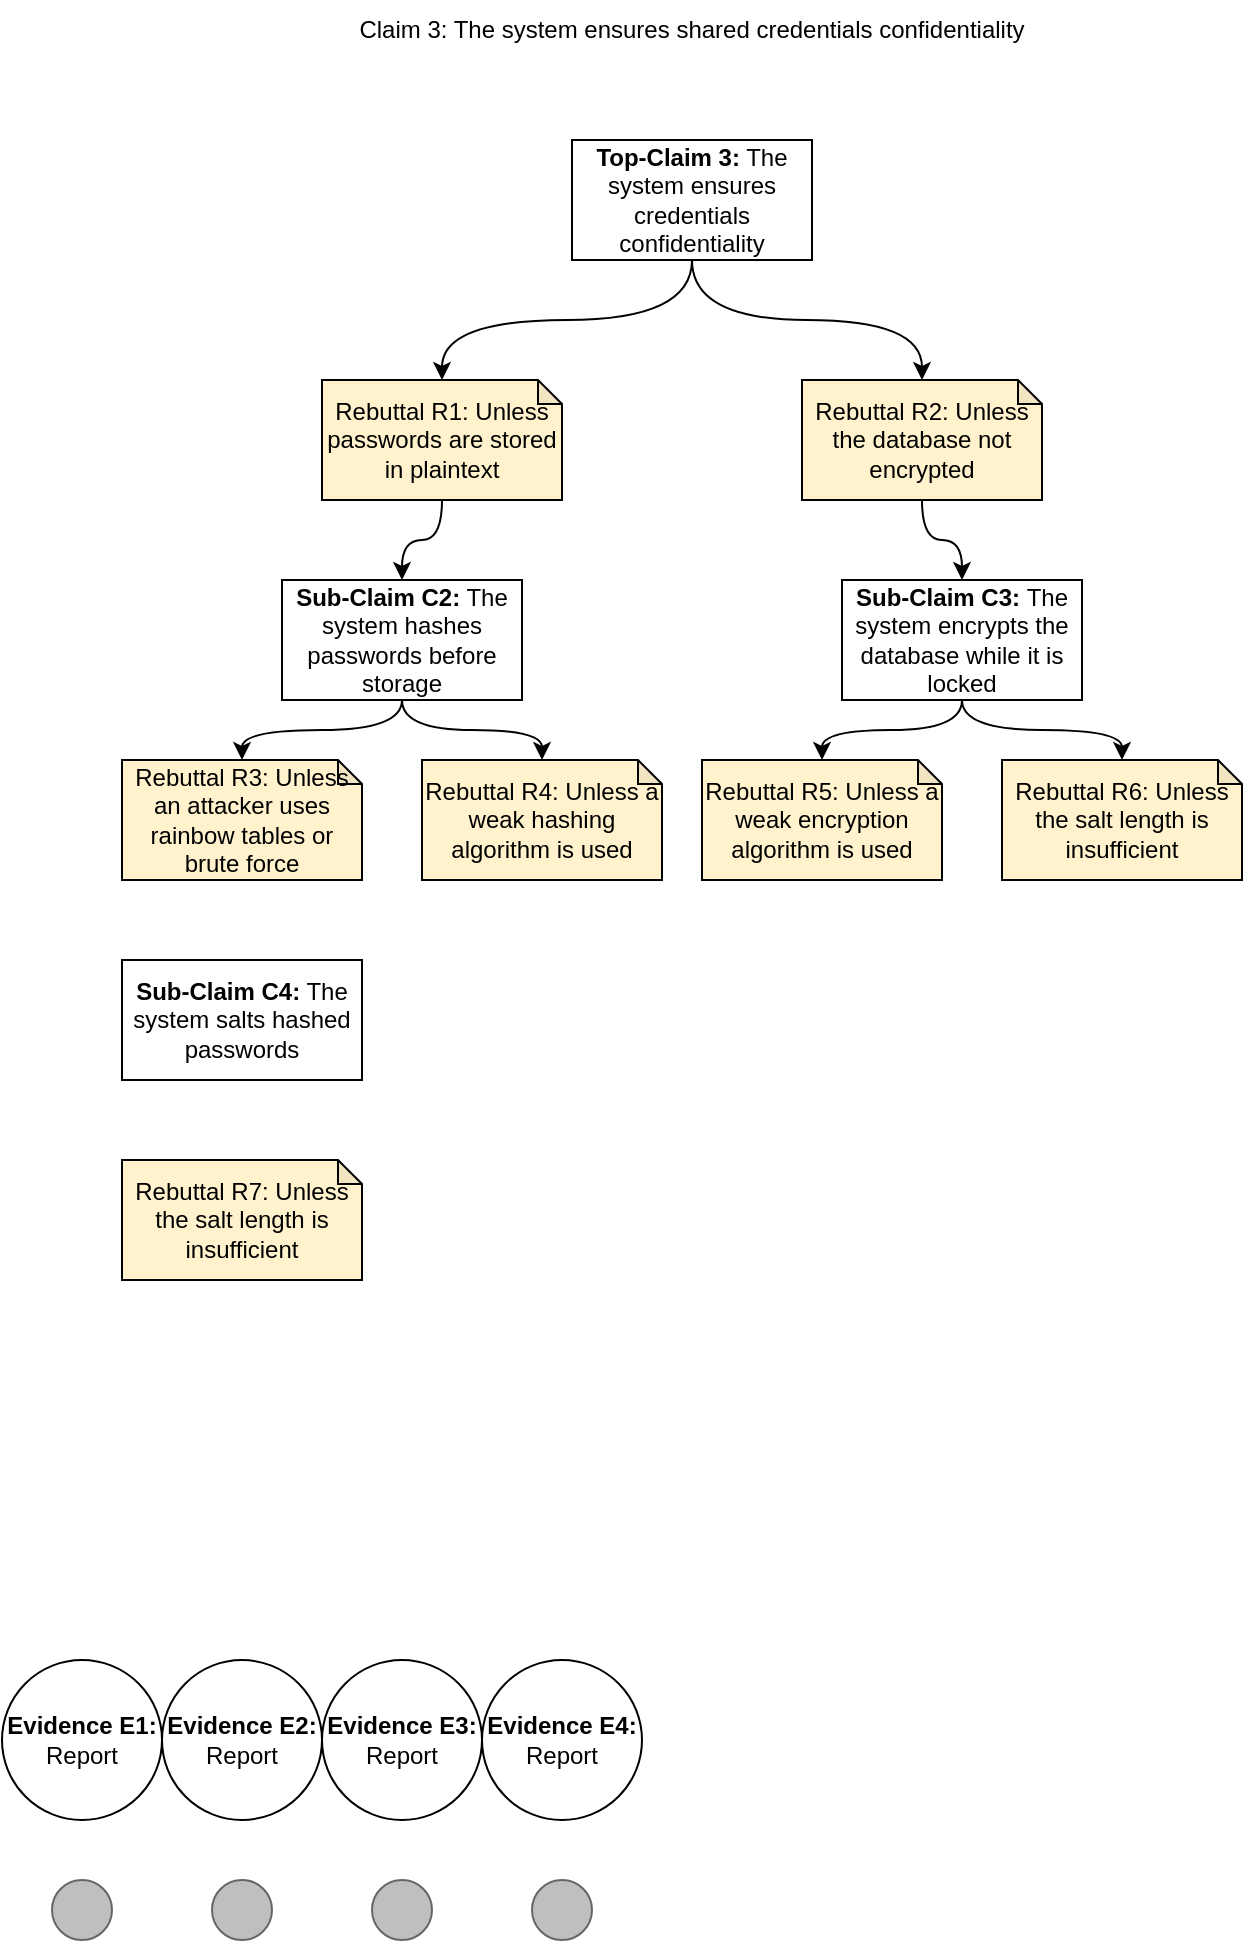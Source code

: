<mxfile version="20.4.0" type="device"><diagram id="UYpyHkPVHAnOpGsLQY7w" name="Page-1"><mxGraphModel dx="1148" dy="631" grid="1" gridSize="10" guides="1" tooltips="1" connect="1" arrows="1" fold="1" page="1" pageScale="1" pageWidth="850" pageHeight="1100" math="0" shadow="0"><root><mxCell id="0"/><mxCell id="1" parent="0"/><mxCell id="2tqyt6GawAUih1M6MdiW-1" value="Claim 3: The system ensures shared credentials confidentiality" style="text;html=1;strokeColor=none;fillColor=none;align=center;verticalAlign=middle;whiteSpace=wrap;rounded=0;" vertex="1" parent="1"><mxGeometry x="255" y="50" width="340" height="30" as="geometry"/></mxCell><mxCell id="2tqyt6GawAUih1M6MdiW-2" value="&lt;b&gt;Top-Claim 3:&lt;/b&gt; The system ensures credentials confidentiality" style="rounded=0;whiteSpace=wrap;html=1;" vertex="1" parent="1"><mxGeometry x="365" y="120" width="120" height="60" as="geometry"/></mxCell><mxCell id="2tqyt6GawAUih1M6MdiW-4" value="Rebuttal R1: Unless passwords are stored in plaintext" style="shape=note;whiteSpace=wrap;html=1;backgroundOutline=1;darkOpacity=0.05;strokeColor=#000000;size=12;fillColor=#fff2cc;" vertex="1" parent="1"><mxGeometry x="240" y="240" width="120" height="60" as="geometry"/></mxCell><mxCell id="2tqyt6GawAUih1M6MdiW-5" value="" style="endArrow=classic;html=1;rounded=0;exitX=0.5;exitY=1;exitDx=0;exitDy=0;entryX=0.5;entryY=0;entryDx=0;entryDy=0;entryPerimeter=0;edgeStyle=orthogonalEdgeStyle;curved=1;" edge="1" parent="1" source="2tqyt6GawAUih1M6MdiW-2" target="2tqyt6GawAUih1M6MdiW-4"><mxGeometry width="50" height="50" relative="1" as="geometry"><mxPoint x="280" y="240" as="sourcePoint"/><mxPoint x="330" y="190" as="targetPoint"/></mxGeometry></mxCell><mxCell id="2tqyt6GawAUih1M6MdiW-6" value="Rebuttal R2: Unless the database not encrypted" style="shape=note;whiteSpace=wrap;html=1;backgroundOutline=1;darkOpacity=0.05;strokeColor=#000000;size=12;fillColor=#fff2cc;" vertex="1" parent="1"><mxGeometry x="480" y="240" width="120" height="60" as="geometry"/></mxCell><mxCell id="2tqyt6GawAUih1M6MdiW-7" value="" style="endArrow=classic;html=1;rounded=0;exitX=0.5;exitY=1;exitDx=0;exitDy=0;entryX=0.5;entryY=0;entryDx=0;entryDy=0;entryPerimeter=0;edgeStyle=orthogonalEdgeStyle;curved=1;" edge="1" parent="1" source="2tqyt6GawAUih1M6MdiW-2" target="2tqyt6GawAUih1M6MdiW-6"><mxGeometry width="50" height="50" relative="1" as="geometry"><mxPoint x="430" y="190" as="sourcePoint"/><mxPoint x="260" y="250" as="targetPoint"/></mxGeometry></mxCell><mxCell id="2tqyt6GawAUih1M6MdiW-10" value="&lt;b&gt;Sub-Claim C2:&lt;/b&gt; The system hashes passwords before storage" style="rounded=0;whiteSpace=wrap;html=1;strokeColor=#000000;" vertex="1" parent="1"><mxGeometry x="220" y="340" width="120" height="60" as="geometry"/></mxCell><mxCell id="2tqyt6GawAUih1M6MdiW-14" value="&lt;b&gt;Sub-Claim C3: &lt;/b&gt;The system encrypts the database while it is locked" style="rounded=0;whiteSpace=wrap;html=1;strokeColor=#000000;" vertex="1" parent="1"><mxGeometry x="500" y="340" width="120" height="60" as="geometry"/></mxCell><mxCell id="2tqyt6GawAUih1M6MdiW-15" value="" style="endArrow=classic;html=1;rounded=0;exitX=0.5;exitY=1;exitDx=0;exitDy=0;entryX=0.5;entryY=0;entryDx=0;entryDy=0;edgeStyle=orthogonalEdgeStyle;curved=1;exitPerimeter=0;" edge="1" parent="1" source="2tqyt6GawAUih1M6MdiW-6" target="2tqyt6GawAUih1M6MdiW-14"><mxGeometry width="50" height="50" relative="1" as="geometry"><mxPoint x="435" y="190.0" as="sourcePoint"/><mxPoint x="550" y="250" as="targetPoint"/></mxGeometry></mxCell><mxCell id="2tqyt6GawAUih1M6MdiW-16" value="" style="endArrow=classic;html=1;rounded=0;exitX=0.5;exitY=1;exitDx=0;exitDy=0;entryX=0.5;entryY=0;entryDx=0;entryDy=0;edgeStyle=orthogonalEdgeStyle;curved=1;exitPerimeter=0;" edge="1" parent="1" source="2tqyt6GawAUih1M6MdiW-4" target="2tqyt6GawAUih1M6MdiW-10"><mxGeometry width="50" height="50" relative="1" as="geometry"><mxPoint x="550" y="310" as="sourcePoint"/><mxPoint x="555" y="350" as="targetPoint"/></mxGeometry></mxCell><mxCell id="2tqyt6GawAUih1M6MdiW-17" value="Rebuttal R7: Unless the salt length is insufficient" style="shape=note;whiteSpace=wrap;html=1;backgroundOutline=1;darkOpacity=0.05;strokeColor=#000000;size=12;fillColor=#fff2cc;" vertex="1" parent="1"><mxGeometry x="140" y="630" width="120" height="60" as="geometry"/></mxCell><mxCell id="2tqyt6GawAUih1M6MdiW-18" value="Rebuttal R4: Unless a weak hashing algorithm is used" style="shape=note;whiteSpace=wrap;html=1;backgroundOutline=1;darkOpacity=0.05;strokeColor=#000000;size=12;fillColor=#fff2cc;" vertex="1" parent="1"><mxGeometry x="290" y="430" width="120" height="60" as="geometry"/></mxCell><mxCell id="2tqyt6GawAUih1M6MdiW-19" value="Rebuttal R5: Unless a weak encryption algorithm is used" style="shape=note;whiteSpace=wrap;html=1;backgroundOutline=1;darkOpacity=0.05;strokeColor=#000000;size=12;fillColor=#fff2cc;" vertex="1" parent="1"><mxGeometry x="430" y="430" width="120" height="60" as="geometry"/></mxCell><mxCell id="2tqyt6GawAUih1M6MdiW-20" value="Rebuttal R3: Unless an attacker uses rainbow tables or brute force" style="shape=note;whiteSpace=wrap;html=1;backgroundOutline=1;darkOpacity=0.05;strokeColor=#000000;size=12;fillColor=#fff2cc;" vertex="1" parent="1"><mxGeometry x="140" y="430" width="120" height="60" as="geometry"/></mxCell><mxCell id="2tqyt6GawAUih1M6MdiW-21" value="Rebuttal R6: Unless the salt length is insufficient" style="shape=note;whiteSpace=wrap;html=1;backgroundOutline=1;darkOpacity=0.05;strokeColor=#000000;size=12;fillColor=#fff2cc;" vertex="1" parent="1"><mxGeometry x="580" y="430" width="120" height="60" as="geometry"/></mxCell><mxCell id="2tqyt6GawAUih1M6MdiW-22" value="&lt;b&gt;Sub-Claim C4:&lt;/b&gt; The system salts hashed passwords" style="rounded=0;whiteSpace=wrap;html=1;strokeColor=#000000;" vertex="1" parent="1"><mxGeometry x="140" y="530" width="120" height="60" as="geometry"/></mxCell><mxCell id="2tqyt6GawAUih1M6MdiW-23" value="" style="endArrow=classic;html=1;rounded=0;exitX=0.5;exitY=1;exitDx=0;exitDy=0;entryX=0.5;entryY=0;entryDx=0;entryDy=0;edgeStyle=orthogonalEdgeStyle;curved=1;entryPerimeter=0;" edge="1" parent="1" source="2tqyt6GawAUih1M6MdiW-10" target="2tqyt6GawAUih1M6MdiW-20"><mxGeometry width="50" height="50" relative="1" as="geometry"><mxPoint x="310" y="310" as="sourcePoint"/><mxPoint x="280" y="350" as="targetPoint"/></mxGeometry></mxCell><mxCell id="2tqyt6GawAUih1M6MdiW-24" value="" style="endArrow=classic;html=1;rounded=0;exitX=0.5;exitY=1;exitDx=0;exitDy=0;entryX=0.5;entryY=0;entryDx=0;entryDy=0;edgeStyle=orthogonalEdgeStyle;curved=1;entryPerimeter=0;" edge="1" parent="1" source="2tqyt6GawAUih1M6MdiW-10" target="2tqyt6GawAUih1M6MdiW-18"><mxGeometry width="50" height="50" relative="1" as="geometry"><mxPoint x="280" y="410" as="sourcePoint"/><mxPoint x="210" y="440" as="targetPoint"/></mxGeometry></mxCell><mxCell id="2tqyt6GawAUih1M6MdiW-25" value="" style="endArrow=classic;html=1;rounded=0;exitX=0.5;exitY=1;exitDx=0;exitDy=0;edgeStyle=orthogonalEdgeStyle;curved=1;" edge="1" parent="1" source="2tqyt6GawAUih1M6MdiW-14" target="2tqyt6GawAUih1M6MdiW-19"><mxGeometry width="50" height="50" relative="1" as="geometry"><mxPoint x="290" y="410" as="sourcePoint"/><mxPoint x="360" y="440" as="targetPoint"/></mxGeometry></mxCell><mxCell id="2tqyt6GawAUih1M6MdiW-26" value="" style="endArrow=classic;html=1;rounded=0;exitX=0.5;exitY=1;exitDx=0;exitDy=0;edgeStyle=orthogonalEdgeStyle;curved=1;entryX=0.5;entryY=0;entryDx=0;entryDy=0;entryPerimeter=0;" edge="1" parent="1" source="2tqyt6GawAUih1M6MdiW-14" target="2tqyt6GawAUih1M6MdiW-21"><mxGeometry width="50" height="50" relative="1" as="geometry"><mxPoint x="580" y="410" as="sourcePoint"/><mxPoint x="520" y="440" as="targetPoint"/></mxGeometry></mxCell><mxCell id="2tqyt6GawAUih1M6MdiW-27" value="" style="ellipse;whiteSpace=wrap;html=1;aspect=fixed;strokeColor=#666666;fillColor=#BFBFBF;fontColor=#333333;" vertex="1" parent="1"><mxGeometry x="105" y="990" width="30" height="30" as="geometry"/></mxCell><mxCell id="2tqyt6GawAUih1M6MdiW-31" value="" style="ellipse;whiteSpace=wrap;html=1;aspect=fixed;strokeColor=#666666;fillColor=#BFBFBF;fontColor=#333333;" vertex="1" parent="1"><mxGeometry x="185" y="990" width="30" height="30" as="geometry"/></mxCell><mxCell id="2tqyt6GawAUih1M6MdiW-32" value="" style="ellipse;whiteSpace=wrap;html=1;aspect=fixed;strokeColor=#666666;fillColor=#BFBFBF;fontColor=#333333;" vertex="1" parent="1"><mxGeometry x="265" y="990" width="30" height="30" as="geometry"/></mxCell><mxCell id="2tqyt6GawAUih1M6MdiW-33" value="" style="ellipse;whiteSpace=wrap;html=1;aspect=fixed;strokeColor=#666666;fillColor=#BFBFBF;fontColor=#333333;" vertex="1" parent="1"><mxGeometry x="345" y="990" width="30" height="30" as="geometry"/></mxCell><mxCell id="2tqyt6GawAUih1M6MdiW-34" value="&lt;b&gt;Evidence E1:&lt;/b&gt; Report" style="ellipse;whiteSpace=wrap;html=1;aspect=fixed;" vertex="1" parent="1"><mxGeometry x="80" y="880" width="80" height="80" as="geometry"/></mxCell><mxCell id="2tqyt6GawAUih1M6MdiW-35" value="&lt;b&gt;Evidence E2:&lt;/b&gt; Report" style="ellipse;whiteSpace=wrap;html=1;aspect=fixed;" vertex="1" parent="1"><mxGeometry x="160" y="880" width="80" height="80" as="geometry"/></mxCell><mxCell id="2tqyt6GawAUih1M6MdiW-36" value="&lt;b&gt;Evidence E3:&lt;/b&gt; Report" style="ellipse;whiteSpace=wrap;html=1;aspect=fixed;" vertex="1" parent="1"><mxGeometry x="240" y="880" width="80" height="80" as="geometry"/></mxCell><mxCell id="2tqyt6GawAUih1M6MdiW-37" value="&lt;b&gt;Evidence E4:&lt;/b&gt; Report" style="ellipse;whiteSpace=wrap;html=1;aspect=fixed;" vertex="1" parent="1"><mxGeometry x="320" y="880" width="80" height="80" as="geometry"/></mxCell></root></mxGraphModel></diagram></mxfile>